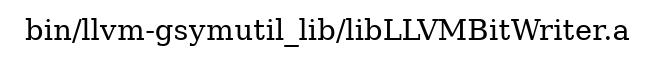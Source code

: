 digraph "bin/llvm-gsymutil_lib/libLLVMBitWriter.a" {
	label="bin/llvm-gsymutil_lib/libLLVMBitWriter.a";
	rankdir=LR;

}
